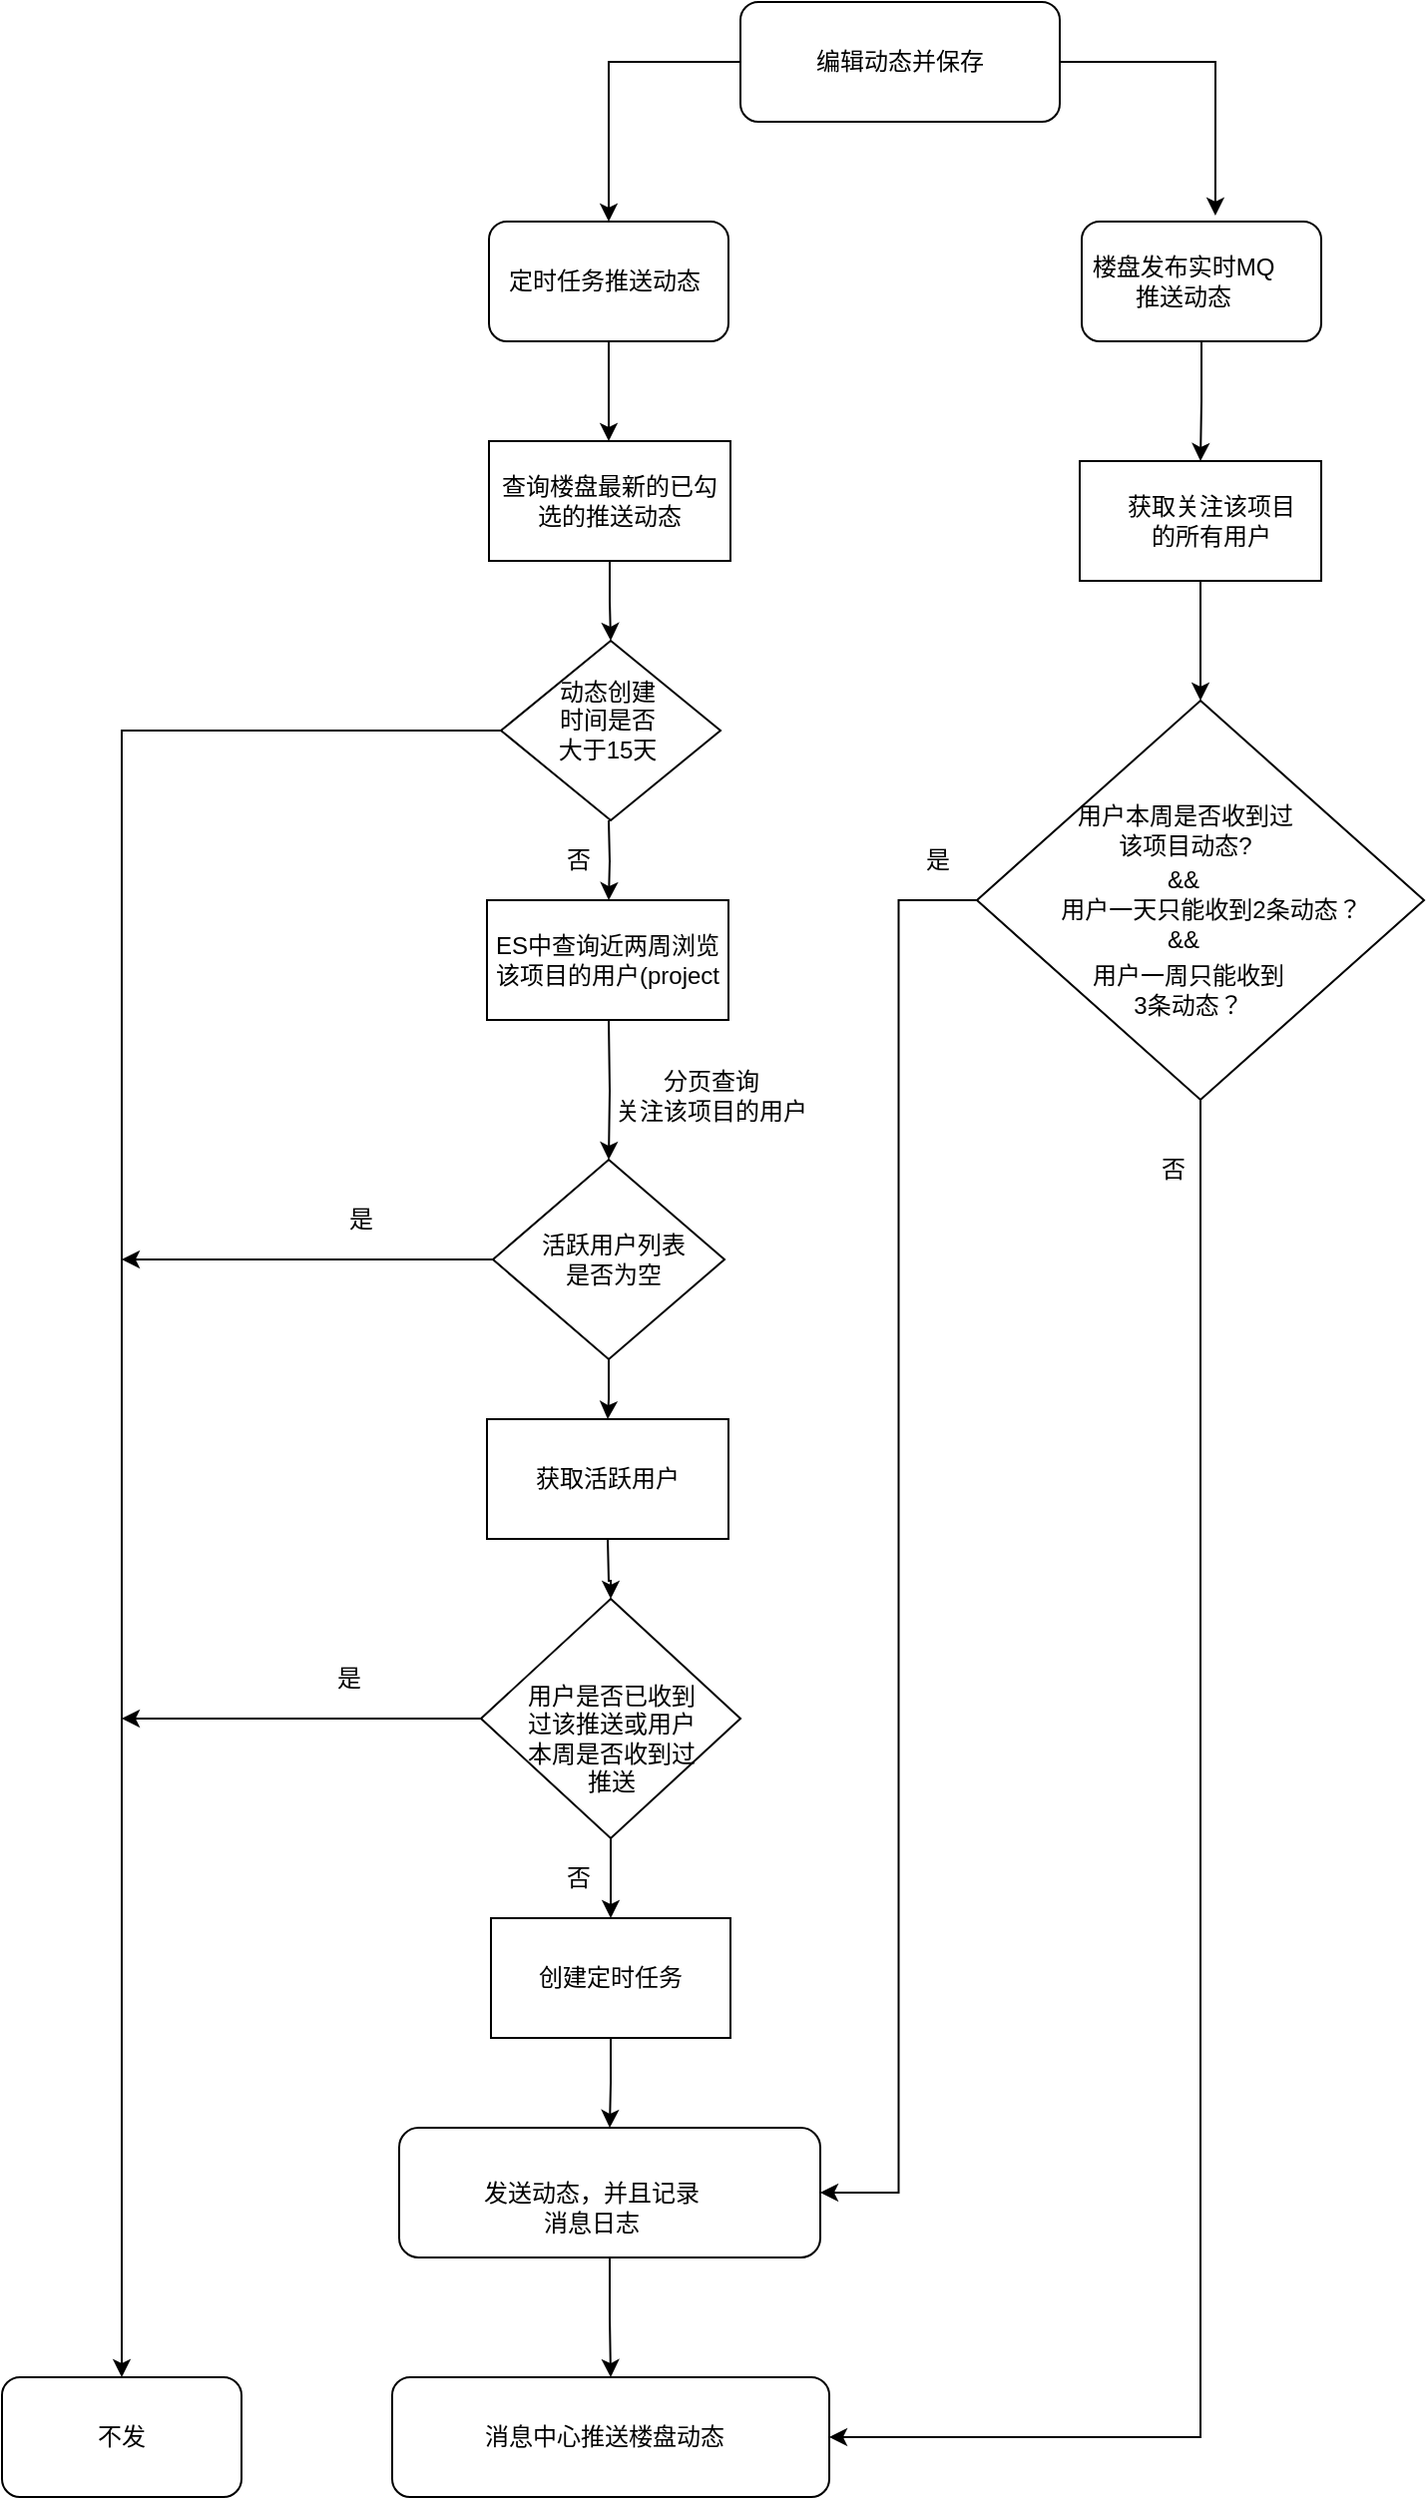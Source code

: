 <mxfile version="14.0.1" type="github">
  <diagram id="qIfgrf48usULbvZit5Jp" name="Page-1">
    <mxGraphModel dx="2062" dy="2235" grid="1" gridSize="10" guides="1" tooltips="1" connect="1" arrows="1" fold="1" page="1" pageScale="1" pageWidth="827" pageHeight="1169" math="0" shadow="0">
      <root>
        <mxCell id="0" />
        <mxCell id="1" parent="0" />
        <mxCell id="_AaWnk4IP3Bo8M6D1c1r-7" value="分页查询&lt;br&gt;关注该项目的用户" style="text;html=1;strokeColor=none;fillColor=none;align=center;verticalAlign=middle;whiteSpace=wrap;rounded=0;" parent="1" vertex="1">
          <mxGeometry x="520" y="515" width="111" height="45" as="geometry" />
        </mxCell>
        <mxCell id="_AaWnk4IP3Bo8M6D1c1r-92" style="edgeStyle=orthogonalEdgeStyle;rounded=0;orthogonalLoop=1;jettySize=auto;html=1;startArrow=none;startFill=0;" parent="1" target="_AaWnk4IP3Bo8M6D1c1r-38" edge="1">
          <mxGeometry relative="1" as="geometry">
            <mxPoint x="523.5" y="760" as="sourcePoint" />
          </mxGeometry>
        </mxCell>
        <mxCell id="_AaWnk4IP3Bo8M6D1c1r-107" style="edgeStyle=orthogonalEdgeStyle;rounded=0;orthogonalLoop=1;jettySize=auto;html=1;startArrow=none;startFill=0;" parent="1" target="_AaWnk4IP3Bo8M6D1c1r-105" edge="1">
          <mxGeometry relative="1" as="geometry">
            <mxPoint x="524" y="160" as="sourcePoint" />
          </mxGeometry>
        </mxCell>
        <mxCell id="_AaWnk4IP3Bo8M6D1c1r-91" style="edgeStyle=orthogonalEdgeStyle;rounded=0;orthogonalLoop=1;jettySize=auto;html=1;startArrow=none;startFill=0;" parent="1" source="_AaWnk4IP3Bo8M6D1c1r-38" edge="1">
          <mxGeometry relative="1" as="geometry">
            <mxPoint x="280" y="850" as="targetPoint" />
          </mxGeometry>
        </mxCell>
        <mxCell id="_AaWnk4IP3Bo8M6D1c1r-97" style="edgeStyle=orthogonalEdgeStyle;rounded=0;orthogonalLoop=1;jettySize=auto;html=1;entryX=0.5;entryY=0;entryDx=0;entryDy=0;startArrow=none;startFill=0;" parent="1" source="_AaWnk4IP3Bo8M6D1c1r-38" target="_AaWnk4IP3Bo8M6D1c1r-96" edge="1">
          <mxGeometry relative="1" as="geometry" />
        </mxCell>
        <mxCell id="_AaWnk4IP3Bo8M6D1c1r-38" value="" style="rhombus;whiteSpace=wrap;html=1;" parent="1" vertex="1">
          <mxGeometry x="460" y="790" width="130" height="120" as="geometry" />
        </mxCell>
        <mxCell id="_AaWnk4IP3Bo8M6D1c1r-40" value="用户是否已收到过该推送或用户本周是否收到过推送" style="text;html=1;strokeColor=none;fillColor=none;align=center;verticalAlign=middle;whiteSpace=wrap;rounded=0;" parent="1" vertex="1">
          <mxGeometry x="481.75" y="850" width="86.5" height="20" as="geometry" />
        </mxCell>
        <mxCell id="_AaWnk4IP3Bo8M6D1c1r-47" value="是" style="text;html=1;strokeColor=none;fillColor=none;align=center;verticalAlign=middle;whiteSpace=wrap;rounded=0;" parent="1" vertex="1">
          <mxGeometry x="380" y="590" width="40" height="20" as="geometry" />
        </mxCell>
        <mxCell id="_AaWnk4IP3Bo8M6D1c1r-49" value="否" style="text;html=1;strokeColor=none;fillColor=none;align=center;verticalAlign=middle;whiteSpace=wrap;rounded=0;" parent="1" vertex="1">
          <mxGeometry x="489" y="920" width="40" height="20" as="geometry" />
        </mxCell>
        <mxCell id="_AaWnk4IP3Bo8M6D1c1r-52" value="创建定时任务" style="text;html=1;strokeColor=none;fillColor=none;align=center;verticalAlign=middle;whiteSpace=wrap;rounded=0;" parent="1" vertex="1">
          <mxGeometry x="460" y="980" width="140" height="30" as="geometry" />
        </mxCell>
        <mxCell id="_AaWnk4IP3Bo8M6D1c1r-84" style="edgeStyle=orthogonalEdgeStyle;rounded=0;orthogonalLoop=1;jettySize=auto;html=1;" parent="1" source="_AaWnk4IP3Bo8M6D1c1r-62" target="_AaWnk4IP3Bo8M6D1c1r-81" edge="1">
          <mxGeometry relative="1" as="geometry" />
        </mxCell>
        <mxCell id="_AaWnk4IP3Bo8M6D1c1r-62" value="" style="rhombus;whiteSpace=wrap;html=1;" parent="1" vertex="1">
          <mxGeometry x="470" y="310" width="110" height="90" as="geometry" />
        </mxCell>
        <mxCell id="_AaWnk4IP3Bo8M6D1c1r-63" value="动态创建时间是否大于15天" style="text;html=1;strokeColor=none;fillColor=none;align=center;verticalAlign=middle;whiteSpace=wrap;rounded=0;" parent="1" vertex="1">
          <mxGeometry x="496" y="340" width="55" height="20" as="geometry" />
        </mxCell>
        <mxCell id="_AaWnk4IP3Bo8M6D1c1r-64" value="否" style="text;html=1;strokeColor=none;fillColor=none;align=center;verticalAlign=middle;whiteSpace=wrap;rounded=0;" parent="1" vertex="1">
          <mxGeometry x="489" y="410" width="40" height="20" as="geometry" />
        </mxCell>
        <mxCell id="_AaWnk4IP3Bo8M6D1c1r-65" value="是" style="text;html=1;strokeColor=none;fillColor=none;align=center;verticalAlign=middle;whiteSpace=wrap;rounded=0;" parent="1" vertex="1">
          <mxGeometry x="668.5" y="410" width="40" height="20" as="geometry" />
        </mxCell>
        <mxCell id="_AaWnk4IP3Bo8M6D1c1r-73" style="edgeStyle=orthogonalEdgeStyle;rounded=0;orthogonalLoop=1;jettySize=auto;html=1;" parent="1" edge="1">
          <mxGeometry relative="1" as="geometry">
            <mxPoint x="524" y="400" as="sourcePoint" />
            <mxPoint x="524" y="440" as="targetPoint" />
          </mxGeometry>
        </mxCell>
        <mxCell id="_AaWnk4IP3Bo8M6D1c1r-78" style="edgeStyle=orthogonalEdgeStyle;rounded=0;orthogonalLoop=1;jettySize=auto;html=1;entryX=0.5;entryY=0;entryDx=0;entryDy=0;" parent="1" target="_AaWnk4IP3Bo8M6D1c1r-77" edge="1">
          <mxGeometry relative="1" as="geometry">
            <mxPoint x="524" y="500" as="sourcePoint" />
          </mxGeometry>
        </mxCell>
        <mxCell id="_AaWnk4IP3Bo8M6D1c1r-85" style="edgeStyle=orthogonalEdgeStyle;rounded=0;orthogonalLoop=1;jettySize=auto;html=1;exitX=0;exitY=0.5;exitDx=0;exitDy=0;startArrow=none;startFill=0;" parent="1" source="_AaWnk4IP3Bo8M6D1c1r-77" edge="1">
          <mxGeometry relative="1" as="geometry">
            <mxPoint x="280" y="620" as="targetPoint" />
          </mxGeometry>
        </mxCell>
        <mxCell id="_AaWnk4IP3Bo8M6D1c1r-101" style="edgeStyle=orthogonalEdgeStyle;rounded=0;orthogonalLoop=1;jettySize=auto;html=1;startArrow=none;startFill=0;" parent="1" source="_AaWnk4IP3Bo8M6D1c1r-77" target="_AaWnk4IP3Bo8M6D1c1r-98" edge="1">
          <mxGeometry relative="1" as="geometry" />
        </mxCell>
        <mxCell id="_AaWnk4IP3Bo8M6D1c1r-77" value="" style="rhombus;whiteSpace=wrap;html=1;" parent="1" vertex="1">
          <mxGeometry x="466" y="570" width="116" height="100" as="geometry" />
        </mxCell>
        <mxCell id="_AaWnk4IP3Bo8M6D1c1r-79" value="活跃用户列表是否为空" style="text;html=1;strokeColor=none;fillColor=none;align=center;verticalAlign=middle;whiteSpace=wrap;rounded=0;" parent="1" vertex="1">
          <mxGeometry x="489" y="610" width="75" height="20" as="geometry" />
        </mxCell>
        <mxCell id="_AaWnk4IP3Bo8M6D1c1r-81" value="不发" style="rounded=1;whiteSpace=wrap;html=1;" parent="1" vertex="1">
          <mxGeometry x="220" y="1180" width="120" height="60" as="geometry" />
        </mxCell>
        <mxCell id="_AaWnk4IP3Bo8M6D1c1r-90" value="&lt;span&gt;ES中查询近两周浏览该项目的用户(project&lt;/span&gt;" style="rounded=0;whiteSpace=wrap;html=1;" parent="1" vertex="1">
          <mxGeometry x="463" y="440" width="121" height="60" as="geometry" />
        </mxCell>
        <mxCell id="f_dtb_4O6kUUyBBdX8Om-36" style="edgeStyle=orthogonalEdgeStyle;rounded=0;orthogonalLoop=1;jettySize=auto;html=1;" edge="1" parent="1" source="_AaWnk4IP3Bo8M6D1c1r-95" target="f_dtb_4O6kUUyBBdX8Om-31">
          <mxGeometry relative="1" as="geometry" />
        </mxCell>
        <mxCell id="_AaWnk4IP3Bo8M6D1c1r-95" value="" style="rounded=1;whiteSpace=wrap;html=1;" parent="1" vertex="1">
          <mxGeometry x="419" y="1055" width="211" height="65" as="geometry" />
        </mxCell>
        <mxCell id="_AaWnk4IP3Bo8M6D1c1r-99" style="edgeStyle=orthogonalEdgeStyle;rounded=0;orthogonalLoop=1;jettySize=auto;html=1;entryX=0.5;entryY=0;entryDx=0;entryDy=0;startArrow=none;startFill=0;" parent="1" source="_AaWnk4IP3Bo8M6D1c1r-96" target="_AaWnk4IP3Bo8M6D1c1r-95" edge="1">
          <mxGeometry relative="1" as="geometry" />
        </mxCell>
        <mxCell id="_AaWnk4IP3Bo8M6D1c1r-96" value="创建定时任务" style="rounded=0;whiteSpace=wrap;html=1;" parent="1" vertex="1">
          <mxGeometry x="465" y="950" width="120" height="60" as="geometry" />
        </mxCell>
        <mxCell id="_AaWnk4IP3Bo8M6D1c1r-98" value="获取活跃用户" style="rounded=0;whiteSpace=wrap;html=1;" parent="1" vertex="1">
          <mxGeometry x="463" y="700" width="121" height="60" as="geometry" />
        </mxCell>
        <mxCell id="_AaWnk4IP3Bo8M6D1c1r-100" value="发送动态，并且记录消息日志" style="text;html=1;strokeColor=none;fillColor=none;align=center;verticalAlign=middle;whiteSpace=wrap;rounded=0;" parent="1" vertex="1">
          <mxGeometry x="460" y="1080" width="111" height="30" as="geometry" />
        </mxCell>
        <mxCell id="_AaWnk4IP3Bo8M6D1c1r-102" value="是" style="text;html=1;strokeColor=none;fillColor=none;align=center;verticalAlign=middle;whiteSpace=wrap;rounded=0;" parent="1" vertex="1">
          <mxGeometry x="374" y="820" width="40" height="20" as="geometry" />
        </mxCell>
        <mxCell id="_AaWnk4IP3Bo8M6D1c1r-106" style="edgeStyle=orthogonalEdgeStyle;rounded=0;orthogonalLoop=1;jettySize=auto;html=1;startArrow=none;startFill=0;" parent="1" source="_AaWnk4IP3Bo8M6D1c1r-105" target="_AaWnk4IP3Bo8M6D1c1r-62" edge="1">
          <mxGeometry relative="1" as="geometry" />
        </mxCell>
        <mxCell id="_AaWnk4IP3Bo8M6D1c1r-105" value="查询楼盘最新的已勾选的推送动态" style="rounded=0;whiteSpace=wrap;html=1;" parent="1" vertex="1">
          <mxGeometry x="464" y="210" width="121" height="60" as="geometry" />
        </mxCell>
        <mxCell id="f_dtb_4O6kUUyBBdX8Om-1" value="" style="rounded=1;whiteSpace=wrap;html=1;" vertex="1" parent="1">
          <mxGeometry x="464" y="100" width="120" height="60" as="geometry" />
        </mxCell>
        <mxCell id="f_dtb_4O6kUUyBBdX8Om-4" style="edgeStyle=orthogonalEdgeStyle;rounded=0;orthogonalLoop=1;jettySize=auto;html=1;entryX=0.5;entryY=0;entryDx=0;entryDy=0;" edge="1" parent="1" source="f_dtb_4O6kUUyBBdX8Om-2" target="f_dtb_4O6kUUyBBdX8Om-1">
          <mxGeometry relative="1" as="geometry" />
        </mxCell>
        <mxCell id="f_dtb_4O6kUUyBBdX8Om-12" style="edgeStyle=orthogonalEdgeStyle;rounded=0;orthogonalLoop=1;jettySize=auto;html=1;entryX=0.558;entryY=-0.05;entryDx=0;entryDy=0;entryPerimeter=0;" edge="1" parent="1" source="f_dtb_4O6kUUyBBdX8Om-2" target="f_dtb_4O6kUUyBBdX8Om-5">
          <mxGeometry relative="1" as="geometry" />
        </mxCell>
        <mxCell id="f_dtb_4O6kUUyBBdX8Om-2" value="编辑动态并保存" style="rounded=1;whiteSpace=wrap;html=1;" vertex="1" parent="1">
          <mxGeometry x="590" y="-10" width="160" height="60" as="geometry" />
        </mxCell>
        <mxCell id="f_dtb_4O6kUUyBBdX8Om-3" value="定时任务推送动态" style="text;html=1;strokeColor=none;fillColor=none;align=center;verticalAlign=middle;whiteSpace=wrap;rounded=0;" vertex="1" parent="1">
          <mxGeometry x="464" y="120" width="116" height="20" as="geometry" />
        </mxCell>
        <mxCell id="f_dtb_4O6kUUyBBdX8Om-14" style="edgeStyle=orthogonalEdgeStyle;rounded=0;orthogonalLoop=1;jettySize=auto;html=1;entryX=0.5;entryY=0;entryDx=0;entryDy=0;" edge="1" parent="1" source="f_dtb_4O6kUUyBBdX8Om-5" target="f_dtb_4O6kUUyBBdX8Om-8">
          <mxGeometry relative="1" as="geometry" />
        </mxCell>
        <mxCell id="f_dtb_4O6kUUyBBdX8Om-5" value="" style="rounded=1;whiteSpace=wrap;html=1;" vertex="1" parent="1">
          <mxGeometry x="761" y="100" width="120" height="60" as="geometry" />
        </mxCell>
        <mxCell id="f_dtb_4O6kUUyBBdX8Om-7" value="楼盘发布实时MQ推送动态" style="text;html=1;strokeColor=none;fillColor=none;align=center;verticalAlign=middle;whiteSpace=wrap;rounded=0;" vertex="1" parent="1">
          <mxGeometry x="763" y="120" width="98" height="20" as="geometry" />
        </mxCell>
        <mxCell id="f_dtb_4O6kUUyBBdX8Om-16" style="edgeStyle=orthogonalEdgeStyle;rounded=0;orthogonalLoop=1;jettySize=auto;html=1;entryX=0.5;entryY=0;entryDx=0;entryDy=0;" edge="1" parent="1" source="f_dtb_4O6kUUyBBdX8Om-8" target="f_dtb_4O6kUUyBBdX8Om-15">
          <mxGeometry relative="1" as="geometry" />
        </mxCell>
        <mxCell id="f_dtb_4O6kUUyBBdX8Om-8" value="" style="rounded=0;whiteSpace=wrap;html=1;" vertex="1" parent="1">
          <mxGeometry x="760" y="220" width="121" height="60" as="geometry" />
        </mxCell>
        <mxCell id="f_dtb_4O6kUUyBBdX8Om-10" value="获取关注该项目的所有用户" style="text;html=1;strokeColor=none;fillColor=none;align=center;verticalAlign=middle;whiteSpace=wrap;rounded=0;" vertex="1" parent="1">
          <mxGeometry x="781" y="240" width="90" height="20" as="geometry" />
        </mxCell>
        <mxCell id="f_dtb_4O6kUUyBBdX8Om-35" style="edgeStyle=orthogonalEdgeStyle;rounded=0;orthogonalLoop=1;jettySize=auto;html=1;entryX=1;entryY=0.5;entryDx=0;entryDy=0;" edge="1" parent="1" source="f_dtb_4O6kUUyBBdX8Om-15" target="_AaWnk4IP3Bo8M6D1c1r-95">
          <mxGeometry relative="1" as="geometry" />
        </mxCell>
        <mxCell id="f_dtb_4O6kUUyBBdX8Om-40" style="edgeStyle=orthogonalEdgeStyle;rounded=0;orthogonalLoop=1;jettySize=auto;html=1;entryX=1;entryY=0.5;entryDx=0;entryDy=0;" edge="1" parent="1" source="f_dtb_4O6kUUyBBdX8Om-15" target="f_dtb_4O6kUUyBBdX8Om-31">
          <mxGeometry relative="1" as="geometry">
            <Array as="points">
              <mxPoint x="821" y="1210" />
            </Array>
          </mxGeometry>
        </mxCell>
        <mxCell id="f_dtb_4O6kUUyBBdX8Om-15" value="" style="rhombus;whiteSpace=wrap;html=1;" vertex="1" parent="1">
          <mxGeometry x="708.5" y="340" width="224" height="200" as="geometry" />
        </mxCell>
        <mxCell id="f_dtb_4O6kUUyBBdX8Om-18" value="用户本周是否收到过该项目动态?" style="text;html=1;strokeColor=none;fillColor=none;align=center;verticalAlign=middle;whiteSpace=wrap;rounded=0;" vertex="1" parent="1">
          <mxGeometry x="753.5" y="400" width="117.5" height="10" as="geometry" />
        </mxCell>
        <mxCell id="f_dtb_4O6kUUyBBdX8Om-24" value="&amp;amp;&amp;amp;" style="text;html=1;strokeColor=none;fillColor=none;align=center;verticalAlign=middle;whiteSpace=wrap;rounded=0;" vertex="1" parent="1">
          <mxGeometry x="792.25" y="420" width="40" height="20" as="geometry" />
        </mxCell>
        <mxCell id="f_dtb_4O6kUUyBBdX8Om-25" value="用户一天只能收到2条动态？" style="text;html=1;strokeColor=none;fillColor=none;align=center;verticalAlign=middle;whiteSpace=wrap;rounded=0;" vertex="1" parent="1">
          <mxGeometry x="741" y="440" width="170" height="10" as="geometry" />
        </mxCell>
        <mxCell id="f_dtb_4O6kUUyBBdX8Om-26" value="用户一周只能收到3条动态？" style="text;html=1;strokeColor=none;fillColor=none;align=center;verticalAlign=middle;whiteSpace=wrap;rounded=0;" vertex="1" parent="1">
          <mxGeometry x="763" y="480" width="102.75" height="10" as="geometry" />
        </mxCell>
        <mxCell id="f_dtb_4O6kUUyBBdX8Om-27" value="&amp;amp;&amp;amp;" style="text;html=1;strokeColor=none;fillColor=none;align=center;verticalAlign=middle;whiteSpace=wrap;rounded=0;" vertex="1" parent="1">
          <mxGeometry x="792.25" y="450" width="40" height="20" as="geometry" />
        </mxCell>
        <mxCell id="f_dtb_4O6kUUyBBdX8Om-31" value="" style="rounded=1;whiteSpace=wrap;html=1;" vertex="1" parent="1">
          <mxGeometry x="415.5" y="1180" width="219" height="60" as="geometry" />
        </mxCell>
        <mxCell id="f_dtb_4O6kUUyBBdX8Om-38" value="消息中心推送楼盘动态" style="text;html=1;strokeColor=none;fillColor=none;align=center;verticalAlign=middle;whiteSpace=wrap;rounded=0;" vertex="1" parent="1">
          <mxGeometry x="458" y="1200" width="128" height="20" as="geometry" />
        </mxCell>
        <mxCell id="f_dtb_4O6kUUyBBdX8Om-41" value="否" style="text;html=1;strokeColor=none;fillColor=none;align=center;verticalAlign=middle;whiteSpace=wrap;rounded=0;" vertex="1" parent="1">
          <mxGeometry x="787" y="565" width="40" height="20" as="geometry" />
        </mxCell>
      </root>
    </mxGraphModel>
  </diagram>
</mxfile>
